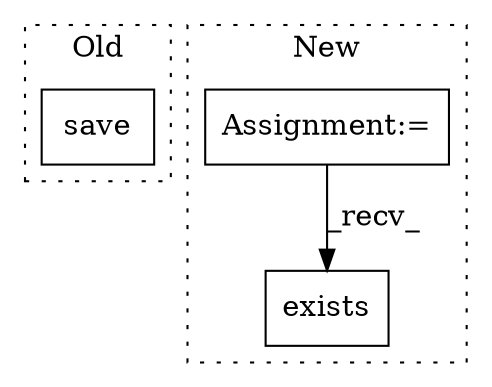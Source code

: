 digraph G {
subgraph cluster0 {
1 [label="save" a="32" s="3797,3870" l="5,1" shape="box"];
label = "Old";
style="dotted";
}
subgraph cluster1 {
2 [label="exists" a="32" s="3903,3914" l="7,1" shape="box"];
3 [label="Assignment:=" a="7" s="2641" l="11" shape="box"];
label = "New";
style="dotted";
}
3 -> 2 [label="_recv_"];
}